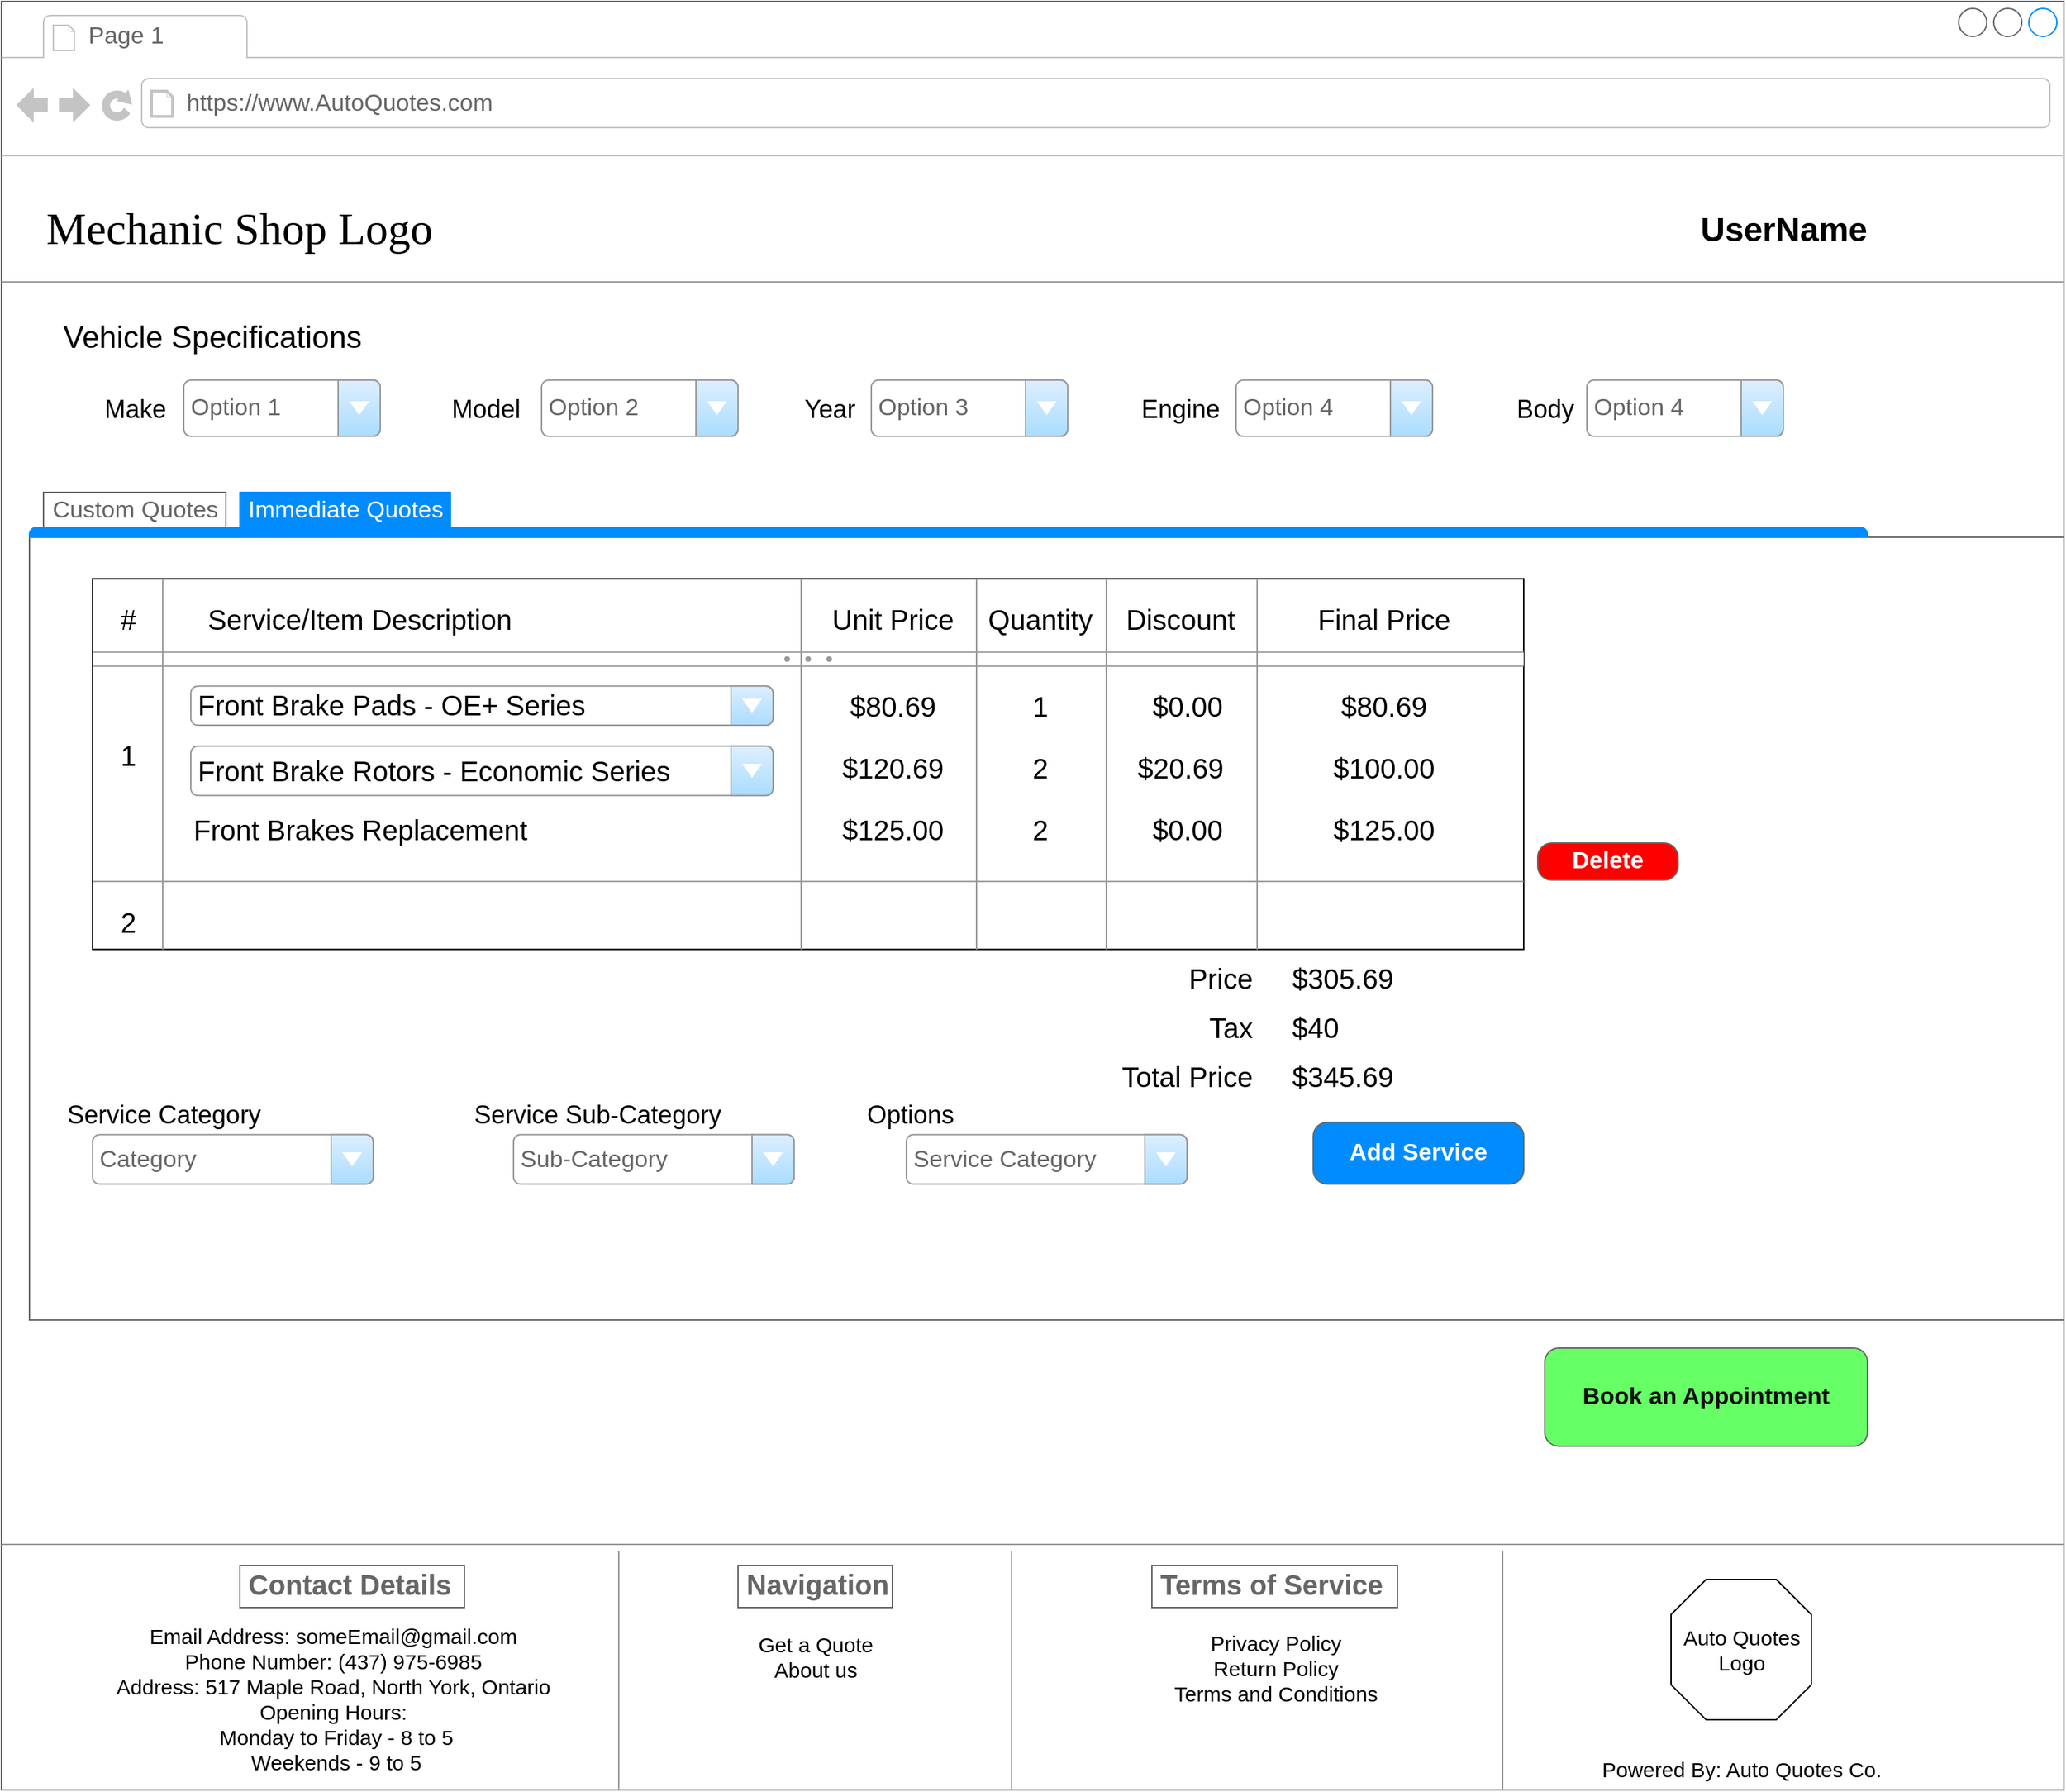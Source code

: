 <mxfile version="20.4.0" type="github">
  <diagram name="Page-1" id="2cc2dc42-3aac-f2a9-1cec-7a8b7cbee084">
    <mxGraphModel dx="2013" dy="1118" grid="1" gridSize="10" guides="1" tooltips="1" connect="1" arrows="1" fold="1" page="1" pageScale="1" pageWidth="1100" pageHeight="850" background="none" math="0" shadow="0">
      <root>
        <mxCell id="0" />
        <mxCell id="1" parent="0" />
        <mxCell id="c4qhaEigQeH4QyrQK3di-1" value="&lt;span style=&quot;color: rgba(0, 0, 0, 0); font-family: monospace; font-size: 0px;&quot;&gt;%3CmxGraphModel%3E%3Croot%3E%3CmxCell%20id%3D%220%22%2F%3E%3CmxCell%20id%3D%221%22%20parent%3D%220%22%2F%3E%3CmxCell%20id%3D%222%22%20value%3D%22Price%22%20style%3D%22text%3Bhtml%3D1%3Balign%3Dcenter%3BverticalAlign%3Dmiddle%3Bresizable%3D0%3Bpoints%3D%5B%5D%3Bautosize%3D1%3BstrokeColor%3Dnone%3BfillColor%3Dnone%3BfontSize%3D20%3B%22%20vertex%3D%221%22%20parent%3D%221%22%3E%3CmxGeometry%20x%3D%22770%22%20y%3D%22780%22%20width%3D%2270%22%20height%3D%2240%22%20as%3D%22geometry%22%2F%3E%3C%2FmxCell%3E%3C%2Froot%3E%3C%2FmxGraphModel%3E&lt;/span&gt;" style="strokeWidth=1;shadow=0;dashed=0;align=left;html=1;shape=mxgraph.mockup.containers.browserWindow;rSize=0;strokeColor=#666666;mainText=,;recursiveResize=0;rounded=0;labelBackgroundColor=none;fontFamily=Verdana;fontSize=12" parent="1" vertex="1">
          <mxGeometry x="30" y="20" width="1470" height="1275" as="geometry" />
        </mxCell>
        <mxCell id="c4qhaEigQeH4QyrQK3di-2" value="Page 1" style="strokeWidth=1;shadow=0;dashed=0;align=center;html=1;shape=mxgraph.mockup.containers.anchor;fontSize=17;fontColor=#666666;align=left;" parent="c4qhaEigQeH4QyrQK3di-1" vertex="1">
          <mxGeometry x="60" y="12" width="110" height="26" as="geometry" />
        </mxCell>
        <mxCell id="c4qhaEigQeH4QyrQK3di-3" value="https://www.AutoQuotes.com" style="strokeWidth=1;shadow=0;dashed=0;align=center;html=1;shape=mxgraph.mockup.containers.anchor;rSize=0;fontSize=17;fontColor=#666666;align=left;" parent="c4qhaEigQeH4QyrQK3di-1" vertex="1">
          <mxGeometry x="130" y="60" width="250" height="26" as="geometry" />
        </mxCell>
        <mxCell id="c4qhaEigQeH4QyrQK3di-4" value="&lt;font style=&quot;font-size: 32px;&quot;&gt;Mechanic Shop Logo&lt;/font&gt;" style="text;html=1;points=[];align=left;verticalAlign=top;spacingTop=-4;fontSize=30;fontFamily=Verdana" parent="c4qhaEigQeH4QyrQK3di-1" vertex="1">
          <mxGeometry x="30" y="140" width="340" height="50" as="geometry" />
        </mxCell>
        <mxCell id="c4qhaEigQeH4QyrQK3di-5" value="" style="verticalLabelPosition=bottom;shadow=0;dashed=0;align=center;html=1;verticalAlign=top;strokeWidth=1;shape=mxgraph.mockup.markup.line;strokeColor=#999999;rounded=0;labelBackgroundColor=none;fillColor=#ffffff;fontFamily=Verdana;fontSize=12;fontColor=#000000;" parent="c4qhaEigQeH4QyrQK3di-1" vertex="1">
          <mxGeometry y="190" width="1470" height="20" as="geometry" />
        </mxCell>
        <mxCell id="c4qhaEigQeH4QyrQK3di-6" value="" style="verticalLabelPosition=bottom;shadow=0;dashed=0;align=center;html=1;verticalAlign=top;strokeWidth=1;shape=mxgraph.mockup.markup.line;strokeColor=#999999;rounded=0;labelBackgroundColor=none;fillColor=#ffffff;fontFamily=Verdana;fontSize=12;fontColor=#000000;" parent="c4qhaEigQeH4QyrQK3di-1" vertex="1">
          <mxGeometry y="1090" width="1470" height="20" as="geometry" />
        </mxCell>
        <mxCell id="c4qhaEigQeH4QyrQK3di-26" value="Option 1" style="strokeWidth=1;shadow=0;dashed=0;align=center;html=1;shape=mxgraph.mockup.forms.comboBox;strokeColor=#999999;fillColor=#ddeeff;align=left;fillColor2=#aaddff;mainText=;fontColor=#666666;fontSize=17;spacingLeft=3;" parent="c4qhaEigQeH4QyrQK3di-1" vertex="1">
          <mxGeometry x="130" y="270" width="140" height="40" as="geometry" />
        </mxCell>
        <mxCell id="c4qhaEigQeH4QyrQK3di-27" value="&lt;font style=&quot;font-size: 22px;&quot;&gt;Vehicle Specifications&lt;/font&gt;" style="text;html=1;align=center;verticalAlign=middle;resizable=0;points=[];autosize=1;strokeColor=none;fillColor=none;" parent="c4qhaEigQeH4QyrQK3di-1" vertex="1">
          <mxGeometry x="30" y="220" width="240" height="40" as="geometry" />
        </mxCell>
        <mxCell id="c4qhaEigQeH4QyrQK3di-28" value="&lt;font style=&quot;font-size: 18px;&quot;&gt;Make&lt;/font&gt;" style="text;html=1;align=center;verticalAlign=middle;resizable=0;points=[];autosize=1;strokeColor=none;fillColor=none;fontSize=22;" parent="c4qhaEigQeH4QyrQK3di-1" vertex="1">
          <mxGeometry x="60" y="270" width="70" height="40" as="geometry" />
        </mxCell>
        <mxCell id="c4qhaEigQeH4QyrQK3di-29" value="&lt;font style=&quot;font-size: 18px;&quot;&gt;Model&lt;/font&gt;" style="text;html=1;align=center;verticalAlign=middle;resizable=0;points=[];autosize=1;strokeColor=none;fillColor=none;fontSize=22;" parent="c4qhaEigQeH4QyrQK3di-1" vertex="1">
          <mxGeometry x="310" y="270" width="70" height="40" as="geometry" />
        </mxCell>
        <mxCell id="c4qhaEigQeH4QyrQK3di-31" value="Option 2" style="strokeWidth=1;shadow=0;dashed=0;align=center;html=1;shape=mxgraph.mockup.forms.comboBox;strokeColor=#999999;fillColor=#ddeeff;align=left;fillColor2=#aaddff;mainText=;fontColor=#666666;fontSize=17;spacingLeft=3;" parent="c4qhaEigQeH4QyrQK3di-1" vertex="1">
          <mxGeometry x="385" y="270" width="140" height="40" as="geometry" />
        </mxCell>
        <mxCell id="c4qhaEigQeH4QyrQK3di-32" value="&lt;span style=&quot;font-size: 18px;&quot;&gt;Year&lt;/span&gt;" style="text;html=1;align=center;verticalAlign=middle;resizable=0;points=[];autosize=1;strokeColor=none;fillColor=none;fontSize=22;" parent="c4qhaEigQeH4QyrQK3di-1" vertex="1">
          <mxGeometry x="560" y="270" width="60" height="40" as="geometry" />
        </mxCell>
        <mxCell id="c4qhaEigQeH4QyrQK3di-33" value="Option 3" style="strokeWidth=1;shadow=0;dashed=0;align=center;html=1;shape=mxgraph.mockup.forms.comboBox;strokeColor=#999999;fillColor=#ddeeff;align=left;fillColor2=#aaddff;mainText=;fontColor=#666666;fontSize=17;spacingLeft=3;" parent="c4qhaEigQeH4QyrQK3di-1" vertex="1">
          <mxGeometry x="620" y="270" width="140" height="40" as="geometry" />
        </mxCell>
        <mxCell id="c4qhaEigQeH4QyrQK3di-34" value="&lt;span style=&quot;font-size: 18px;&quot;&gt;Engine&lt;/span&gt;" style="text;html=1;align=center;verticalAlign=middle;resizable=0;points=[];autosize=1;strokeColor=none;fillColor=none;fontSize=22;" parent="c4qhaEigQeH4QyrQK3di-1" vertex="1">
          <mxGeometry x="800" y="270" width="80" height="40" as="geometry" />
        </mxCell>
        <mxCell id="c4qhaEigQeH4QyrQK3di-35" value="Option 4" style="strokeWidth=1;shadow=0;dashed=0;align=center;html=1;shape=mxgraph.mockup.forms.comboBox;strokeColor=#999999;fillColor=#ddeeff;align=left;fillColor2=#aaddff;mainText=;fontColor=#666666;fontSize=17;spacingLeft=3;" parent="c4qhaEigQeH4QyrQK3di-1" vertex="1">
          <mxGeometry x="880" y="270" width="140" height="40" as="geometry" />
        </mxCell>
        <mxCell id="c4qhaEigQeH4QyrQK3di-36" value="&lt;span style=&quot;font-size: 18px;&quot;&gt;Body&lt;/span&gt;" style="text;html=1;align=center;verticalAlign=middle;resizable=0;points=[];autosize=1;strokeColor=none;fillColor=none;fontSize=22;" parent="c4qhaEigQeH4QyrQK3di-1" vertex="1">
          <mxGeometry x="1070" y="270" width="60" height="40" as="geometry" />
        </mxCell>
        <mxCell id="c4qhaEigQeH4QyrQK3di-37" value="Option 4" style="strokeWidth=1;shadow=0;dashed=0;align=center;html=1;shape=mxgraph.mockup.forms.comboBox;strokeColor=#999999;fillColor=#ddeeff;align=left;fillColor2=#aaddff;mainText=;fontColor=#666666;fontSize=17;spacingLeft=3;" parent="c4qhaEigQeH4QyrQK3di-1" vertex="1">
          <mxGeometry x="1130" y="270" width="140" height="40" as="geometry" />
        </mxCell>
        <mxCell id="c4qhaEigQeH4QyrQK3di-155" value="" style="strokeWidth=1;shadow=0;dashed=0;align=center;html=1;shape=mxgraph.mockup.containers.marginRect2;rectMarginTop=32;strokeColor=#666666;gradientColor=none;fontSize=20;" parent="c4qhaEigQeH4QyrQK3di-1" vertex="1">
          <mxGeometry x="20" y="350" width="1450" height="590" as="geometry" />
        </mxCell>
        <mxCell id="c4qhaEigQeH4QyrQK3di-156" value="Custom Quotes" style="strokeColor=inherit;fillColor=inherit;gradientColor=inherit;strokeWidth=1;shadow=0;dashed=0;align=center;html=1;shape=mxgraph.mockup.containers.rrect;rSize=0;fontSize=17;fontColor=#666666;gradientColor=none;" parent="c4qhaEigQeH4QyrQK3di-155" vertex="1">
          <mxGeometry width="130" height="25" relative="1" as="geometry">
            <mxPoint x="10" as="offset" />
          </mxGeometry>
        </mxCell>
        <mxCell id="c4qhaEigQeH4QyrQK3di-157" value="Immediate Quotes" style="strokeWidth=1;shadow=0;dashed=0;align=center;html=1;shape=mxgraph.mockup.containers.rrect;rSize=0;fontSize=17;fontColor=#ffffff;strokeColor=#008cff;fillColor=#008cff;" parent="c4qhaEigQeH4QyrQK3di-155" vertex="1">
          <mxGeometry width="150" height="25" relative="1" as="geometry">
            <mxPoint x="150" as="offset" />
          </mxGeometry>
        </mxCell>
        <mxCell id="c4qhaEigQeH4QyrQK3di-159" value="" style="strokeWidth=1;shadow=0;dashed=0;align=center;html=1;shape=mxgraph.mockup.containers.topButton;rSize=5;strokeColor=#008cff;fillColor=#008cff;gradientColor=none;resizeWidth=1;movable=0;deletable=1;fontSize=20;" parent="c4qhaEigQeH4QyrQK3di-155" vertex="1">
          <mxGeometry width="1310" height="7" relative="1" as="geometry">
            <mxPoint y="25" as="offset" />
          </mxGeometry>
        </mxCell>
        <mxCell id="c4qhaEigQeH4QyrQK3di-91" value="" style="rounded=0;whiteSpace=wrap;html=1;fontSize=20;" parent="c4qhaEigQeH4QyrQK3di-155" vertex="1">
          <mxGeometry x="45" y="61.642" width="1020" height="264.179" as="geometry" />
        </mxCell>
        <mxCell id="c4qhaEigQeH4QyrQK3di-99" value="" style="verticalLabelPosition=bottom;shadow=0;dashed=0;align=center;html=1;verticalAlign=top;strokeWidth=1;shape=mxgraph.mockup.forms.splitter;strokeColor=#999999;fontSize=20;" parent="c4qhaEigQeH4QyrQK3di-155" vertex="1">
          <mxGeometry x="45" y="114.478" width="1020" height="8.806" as="geometry" />
        </mxCell>
        <mxCell id="c4qhaEigQeH4QyrQK3di-100" value="&lt;font style=&quot;font-size: 20px;&quot;&gt;#&lt;/font&gt;" style="text;html=1;align=center;verticalAlign=middle;resizable=0;points=[];autosize=1;strokeColor=none;fillColor=none;fontSize=20;" parent="c4qhaEigQeH4QyrQK3di-155" vertex="1">
          <mxGeometry x="55" y="70.448" width="30" height="40" as="geometry" />
        </mxCell>
        <mxCell id="c4qhaEigQeH4QyrQK3di-101" value="" style="verticalLabelPosition=bottom;shadow=0;dashed=0;align=center;html=1;verticalAlign=top;strokeWidth=1;shape=mxgraph.mockup.markup.line;strokeColor=#999999;direction=north;fontSize=20;" parent="c4qhaEigQeH4QyrQK3di-155" vertex="1">
          <mxGeometry x="85" y="61.642" width="20" height="264.179" as="geometry" />
        </mxCell>
        <mxCell id="c4qhaEigQeH4QyrQK3di-102" value="Service/Item Description" style="text;html=1;align=center;verticalAlign=middle;resizable=0;points=[];autosize=1;strokeColor=none;fillColor=none;fontSize=20;" parent="c4qhaEigQeH4QyrQK3di-155" vertex="1">
          <mxGeometry x="115" y="70.448" width="240" height="40" as="geometry" />
        </mxCell>
        <mxCell id="c4qhaEigQeH4QyrQK3di-103" value="" style="verticalLabelPosition=bottom;shadow=0;dashed=0;align=center;html=1;verticalAlign=top;strokeWidth=1;shape=mxgraph.mockup.markup.line;strokeColor=#999999;direction=north;fontSize=20;" parent="c4qhaEigQeH4QyrQK3di-155" vertex="1">
          <mxGeometry x="540" y="61.642" width="20" height="264.179" as="geometry" />
        </mxCell>
        <mxCell id="c4qhaEigQeH4QyrQK3di-104" value="Unit Price" style="text;html=1;align=center;verticalAlign=middle;resizable=0;points=[];autosize=1;strokeColor=none;fillColor=none;fontSize=20;" parent="c4qhaEigQeH4QyrQK3di-155" vertex="1">
          <mxGeometry x="560" y="70.448" width="110" height="40" as="geometry" />
        </mxCell>
        <mxCell id="c4qhaEigQeH4QyrQK3di-105" value="" style="verticalLabelPosition=bottom;shadow=0;dashed=0;align=center;html=1;verticalAlign=top;strokeWidth=1;shape=mxgraph.mockup.markup.line;strokeColor=#999999;direction=north;fontSize=20;" parent="c4qhaEigQeH4QyrQK3di-155" vertex="1">
          <mxGeometry x="665" y="61.642" width="20" height="264.179" as="geometry" />
        </mxCell>
        <mxCell id="c4qhaEigQeH4QyrQK3di-106" value="Quantity" style="text;html=1;align=center;verticalAlign=middle;resizable=0;points=[];autosize=1;strokeColor=none;fillColor=none;fontSize=20;" parent="c4qhaEigQeH4QyrQK3di-155" vertex="1">
          <mxGeometry x="670" y="70.448" width="100" height="40" as="geometry" />
        </mxCell>
        <mxCell id="c4qhaEigQeH4QyrQK3di-107" value="" style="verticalLabelPosition=bottom;shadow=0;dashed=0;align=center;html=1;verticalAlign=top;strokeWidth=1;shape=mxgraph.mockup.markup.line;strokeColor=#999999;direction=north;fontSize=20;" parent="c4qhaEigQeH4QyrQK3di-155" vertex="1">
          <mxGeometry x="757.5" y="61.642" width="20" height="264.179" as="geometry" />
        </mxCell>
        <mxCell id="c4qhaEigQeH4QyrQK3di-108" value="Discount" style="text;html=1;align=center;verticalAlign=middle;resizable=0;points=[];autosize=1;strokeColor=none;fillColor=none;fontSize=20;" parent="c4qhaEigQeH4QyrQK3di-155" vertex="1">
          <mxGeometry x="770" y="70.448" width="100" height="40" as="geometry" />
        </mxCell>
        <mxCell id="c4qhaEigQeH4QyrQK3di-109" value="" style="verticalLabelPosition=bottom;shadow=0;dashed=0;align=center;html=1;verticalAlign=top;strokeWidth=1;shape=mxgraph.mockup.markup.line;strokeColor=#999999;direction=north;fontSize=20;" parent="c4qhaEigQeH4QyrQK3di-155" vertex="1">
          <mxGeometry x="865" y="61.642" width="20" height="264.179" as="geometry" />
        </mxCell>
        <mxCell id="c4qhaEigQeH4QyrQK3di-110" value="Final Price" style="text;html=1;align=center;verticalAlign=middle;resizable=0;points=[];autosize=1;strokeColor=none;fillColor=none;fontSize=20;" parent="c4qhaEigQeH4QyrQK3di-155" vertex="1">
          <mxGeometry x="905" y="70.448" width="120" height="40" as="geometry" />
        </mxCell>
        <mxCell id="c4qhaEigQeH4QyrQK3di-111" value="1" style="text;html=1;align=center;verticalAlign=middle;resizable=0;points=[];autosize=1;strokeColor=none;fillColor=none;fontSize=20;" parent="c4qhaEigQeH4QyrQK3di-155" vertex="1">
          <mxGeometry x="55" y="167.313" width="30" height="40" as="geometry" />
        </mxCell>
        <mxCell id="c4qhaEigQeH4QyrQK3di-114" value="Front Brakes Replacement" style="text;html=1;align=left;verticalAlign=middle;resizable=0;points=[];autosize=1;strokeColor=none;fillColor=none;fontSize=20;" parent="c4qhaEigQeH4QyrQK3di-155" vertex="1">
          <mxGeometry x="115" y="220.149" width="260" height="40" as="geometry" />
        </mxCell>
        <mxCell id="c4qhaEigQeH4QyrQK3di-115" value="$80.69" style="text;html=1;align=center;verticalAlign=middle;resizable=0;points=[];autosize=1;strokeColor=none;fillColor=none;fontSize=20;" parent="c4qhaEigQeH4QyrQK3di-155" vertex="1">
          <mxGeometry x="575" y="132.09" width="80" height="40" as="geometry" />
        </mxCell>
        <mxCell id="c4qhaEigQeH4QyrQK3di-116" value="$120.69" style="text;html=1;align=center;verticalAlign=middle;resizable=0;points=[];autosize=1;strokeColor=none;fillColor=none;fontSize=20;" parent="c4qhaEigQeH4QyrQK3di-155" vertex="1">
          <mxGeometry x="565" y="176.119" width="100" height="40" as="geometry" />
        </mxCell>
        <mxCell id="c4qhaEigQeH4QyrQK3di-117" value="$125.00" style="text;html=1;align=center;verticalAlign=middle;resizable=0;points=[];autosize=1;strokeColor=none;fillColor=none;fontSize=20;" parent="c4qhaEigQeH4QyrQK3di-155" vertex="1">
          <mxGeometry x="565" y="220.149" width="100" height="40" as="geometry" />
        </mxCell>
        <mxCell id="c4qhaEigQeH4QyrQK3di-118" value="1" style="text;html=1;align=center;verticalAlign=middle;resizable=0;points=[];autosize=1;strokeColor=none;fillColor=none;fontSize=20;" parent="c4qhaEigQeH4QyrQK3di-155" vertex="1">
          <mxGeometry x="705" y="132.09" width="30" height="40" as="geometry" />
        </mxCell>
        <mxCell id="c4qhaEigQeH4QyrQK3di-119" value="2" style="text;html=1;align=center;verticalAlign=middle;resizable=0;points=[];autosize=1;strokeColor=none;fillColor=none;fontSize=20;" parent="c4qhaEigQeH4QyrQK3di-155" vertex="1">
          <mxGeometry x="705" y="176.119" width="30" height="40" as="geometry" />
        </mxCell>
        <mxCell id="c4qhaEigQeH4QyrQK3di-120" value="2" style="text;html=1;align=center;verticalAlign=middle;resizable=0;points=[];autosize=1;strokeColor=none;fillColor=none;fontSize=20;" parent="c4qhaEigQeH4QyrQK3di-155" vertex="1">
          <mxGeometry x="705" y="220.149" width="30" height="40" as="geometry" />
        </mxCell>
        <mxCell id="c4qhaEigQeH4QyrQK3di-121" value="$0.00" style="text;html=1;align=center;verticalAlign=middle;resizable=0;points=[];autosize=1;strokeColor=none;fillColor=none;fontSize=20;" parent="c4qhaEigQeH4QyrQK3di-155" vertex="1">
          <mxGeometry x="790" y="132.09" width="70" height="40" as="geometry" />
        </mxCell>
        <mxCell id="c4qhaEigQeH4QyrQK3di-122" value="$20.69" style="text;html=1;align=center;verticalAlign=middle;resizable=0;points=[];autosize=1;strokeColor=none;fillColor=none;fontSize=20;" parent="c4qhaEigQeH4QyrQK3di-155" vertex="1">
          <mxGeometry x="780" y="176.119" width="80" height="40" as="geometry" />
        </mxCell>
        <mxCell id="c4qhaEigQeH4QyrQK3di-123" value="$0.00" style="text;html=1;align=center;verticalAlign=middle;resizable=0;points=[];autosize=1;strokeColor=none;fillColor=none;fontSize=20;" parent="c4qhaEigQeH4QyrQK3di-155" vertex="1">
          <mxGeometry x="790" y="220.149" width="70" height="40" as="geometry" />
        </mxCell>
        <mxCell id="c4qhaEigQeH4QyrQK3di-124" value="$80.69" style="text;html=1;align=center;verticalAlign=middle;resizable=0;points=[];autosize=1;strokeColor=none;fillColor=none;fontSize=20;" parent="c4qhaEigQeH4QyrQK3di-155" vertex="1">
          <mxGeometry x="925" y="132.09" width="80" height="40" as="geometry" />
        </mxCell>
        <mxCell id="c4qhaEigQeH4QyrQK3di-125" value="$100.00" style="text;html=1;align=center;verticalAlign=middle;resizable=0;points=[];autosize=1;strokeColor=none;fillColor=none;fontSize=20;" parent="c4qhaEigQeH4QyrQK3di-155" vertex="1">
          <mxGeometry x="915" y="176.119" width="100" height="40" as="geometry" />
        </mxCell>
        <mxCell id="c4qhaEigQeH4QyrQK3di-126" value="$125.00" style="text;html=1;align=center;verticalAlign=middle;resizable=0;points=[];autosize=1;strokeColor=none;fillColor=none;fontSize=20;" parent="c4qhaEigQeH4QyrQK3di-155" vertex="1">
          <mxGeometry x="915" y="220.149" width="100" height="40" as="geometry" />
        </mxCell>
        <mxCell id="c4qhaEigQeH4QyrQK3di-131" value="&lt;span style=&quot;color: rgb(0, 0, 0); font-size: 20px;&quot;&gt;Front Brake Pads - OE+ Series&lt;/span&gt;" style="strokeWidth=1;shadow=0;dashed=0;align=center;html=1;shape=mxgraph.mockup.forms.comboBox;strokeColor=#999999;fillColor=#ddeeff;align=left;fillColor2=#aaddff;mainText=;fontColor=#666666;fontSize=17;spacingLeft=3;" parent="c4qhaEigQeH4QyrQK3di-155" vertex="1">
          <mxGeometry x="115" y="138.13" width="415" height="27.91" as="geometry" />
        </mxCell>
        <mxCell id="c4qhaEigQeH4QyrQK3di-132" value="&lt;span style=&quot;color: rgb(0, 0, 0); font-size: 20px;&quot;&gt;Front Brake Rotors - Economic Series&lt;/span&gt;" style="strokeWidth=1;shadow=0;dashed=0;align=center;html=1;shape=mxgraph.mockup.forms.comboBox;strokeColor=#999999;fillColor=#ddeeff;align=left;fillColor2=#aaddff;mainText=;fontColor=#666666;fontSize=17;spacingLeft=3;" parent="c4qhaEigQeH4QyrQK3di-155" vertex="1">
          <mxGeometry x="115" y="180.9" width="415" height="35.22" as="geometry" />
        </mxCell>
        <mxCell id="c4qhaEigQeH4QyrQK3di-136" value="Delete" style="strokeWidth=1;shadow=0;dashed=0;align=center;html=1;shape=mxgraph.mockup.buttons.button;strokeColor=#666666;fontColor=#ffffff;mainText=;buttonStyle=round;fontSize=17;fontStyle=1;fillColor=#FF0000;whiteSpace=wrap;" parent="c4qhaEigQeH4QyrQK3di-155" vertex="1">
          <mxGeometry x="1075" y="250.002" width="100" height="26.418" as="geometry" />
        </mxCell>
        <mxCell id="c4qhaEigQeH4QyrQK3di-139" value="" style="verticalLabelPosition=bottom;shadow=0;dashed=0;align=center;html=1;verticalAlign=top;strokeWidth=1;shape=mxgraph.mockup.markup.line;strokeColor=#999999;fontSize=20;fillColor=#FF0000;" parent="c4qhaEigQeH4QyrQK3di-155" vertex="1">
          <mxGeometry x="45" y="268.582" width="1020" height="17.612" as="geometry" />
        </mxCell>
        <mxCell id="c4qhaEigQeH4QyrQK3di-140" value="2" style="text;html=1;align=center;verticalAlign=middle;resizable=0;points=[];autosize=1;strokeColor=none;fillColor=none;fontSize=20;" parent="c4qhaEigQeH4QyrQK3di-155" vertex="1">
          <mxGeometry x="55" y="286.194" width="30" height="40" as="geometry" />
        </mxCell>
        <mxCell id="c4qhaEigQeH4QyrQK3di-141" value="Price" style="text;html=1;align=right;verticalAlign=middle;resizable=0;points=[];autosize=1;strokeColor=none;fillColor=none;fontSize=20;" parent="c4qhaEigQeH4QyrQK3di-155" vertex="1">
          <mxGeometry x="802.5" y="325.821" width="70" height="40" as="geometry" />
        </mxCell>
        <mxCell id="c4qhaEigQeH4QyrQK3di-142" value="Tax" style="text;html=1;align=right;verticalAlign=middle;resizable=0;points=[];autosize=1;strokeColor=none;fillColor=none;fontSize=20;" parent="c4qhaEigQeH4QyrQK3di-155" vertex="1">
          <mxGeometry x="822.5" y="361.045" width="50" height="40" as="geometry" />
        </mxCell>
        <mxCell id="c4qhaEigQeH4QyrQK3di-143" value="Total Price" style="text;html=1;align=right;verticalAlign=middle;resizable=0;points=[];autosize=1;strokeColor=none;fillColor=none;fontSize=20;" parent="c4qhaEigQeH4QyrQK3di-155" vertex="1">
          <mxGeometry x="752.5" y="396.269" width="120" height="40" as="geometry" />
        </mxCell>
        <mxCell id="c4qhaEigQeH4QyrQK3di-144" value="$305.69" style="text;html=1;align=left;verticalAlign=middle;resizable=0;points=[];autosize=1;strokeColor=none;fillColor=none;fontSize=20;" parent="c4qhaEigQeH4QyrQK3di-155" vertex="1">
          <mxGeometry x="897.5" y="325.821" width="100" height="40" as="geometry" />
        </mxCell>
        <mxCell id="c4qhaEigQeH4QyrQK3di-145" value="$40" style="text;html=1;align=left;verticalAlign=middle;resizable=0;points=[];autosize=1;strokeColor=none;fillColor=none;fontSize=20;" parent="c4qhaEigQeH4QyrQK3di-155" vertex="1">
          <mxGeometry x="897.5" y="361.045" width="60" height="40" as="geometry" />
        </mxCell>
        <mxCell id="c4qhaEigQeH4QyrQK3di-146" value="$345.69" style="text;html=1;align=left;verticalAlign=middle;resizable=0;points=[];autosize=1;strokeColor=none;fillColor=none;fontSize=20;" parent="c4qhaEigQeH4QyrQK3di-155" vertex="1">
          <mxGeometry x="897.5" y="396.269" width="100" height="40" as="geometry" />
        </mxCell>
        <mxCell id="c4qhaEigQeH4QyrQK3di-148" value="Add Service" style="strokeWidth=1;shadow=0;dashed=0;align=center;html=1;shape=mxgraph.mockup.buttons.button;strokeColor=#666666;fontColor=#ffffff;mainText=;buttonStyle=round;fontSize=17;fontStyle=1;fillColor=#008cff;whiteSpace=wrap;" parent="c4qhaEigQeH4QyrQK3di-155" vertex="1">
          <mxGeometry x="915" y="449.104" width="150" height="44.03" as="geometry" />
        </mxCell>
        <mxCell id="c4qhaEigQeH4QyrQK3di-149" value="Category" style="strokeWidth=1;shadow=0;dashed=0;align=center;html=1;shape=mxgraph.mockup.forms.comboBox;strokeColor=#999999;fillColor=#ddeeff;align=left;fillColor2=#aaddff;mainText=;fontColor=#666666;fontSize=17;spacingLeft=3;" parent="c4qhaEigQeH4QyrQK3di-155" vertex="1">
          <mxGeometry x="45" y="457.91" width="200" height="35.224" as="geometry" />
        </mxCell>
        <mxCell id="c4qhaEigQeH4QyrQK3di-150" value="Sub-Category" style="strokeWidth=1;shadow=0;dashed=0;align=center;html=1;shape=mxgraph.mockup.forms.comboBox;strokeColor=#999999;fillColor=#ddeeff;align=left;fillColor2=#aaddff;mainText=;fontColor=#666666;fontSize=17;spacingLeft=3;" parent="c4qhaEigQeH4QyrQK3di-155" vertex="1">
          <mxGeometry x="345" y="457.91" width="200" height="35.224" as="geometry" />
        </mxCell>
        <mxCell id="c4qhaEigQeH4QyrQK3di-151" value="Service Category" style="strokeWidth=1;shadow=0;dashed=0;align=center;html=1;shape=mxgraph.mockup.forms.comboBox;strokeColor=#999999;fillColor=#ddeeff;align=left;fillColor2=#aaddff;mainText=;fontColor=#666666;fontSize=17;spacingLeft=3;" parent="c4qhaEigQeH4QyrQK3di-155" vertex="1">
          <mxGeometry x="625" y="457.91" width="200" height="35.224" as="geometry" />
        </mxCell>
        <mxCell id="c4qhaEigQeH4QyrQK3di-152" value="&lt;font style=&quot;font-size: 18px;&quot;&gt;Service Category&lt;/font&gt;" style="text;html=1;align=left;verticalAlign=middle;resizable=0;points=[];autosize=1;strokeColor=none;fillColor=none;fontSize=22;" parent="c4qhaEigQeH4QyrQK3di-155" vertex="1">
          <mxGeometry x="25" y="422.687" width="160" height="40" as="geometry" />
        </mxCell>
        <mxCell id="c4qhaEigQeH4QyrQK3di-153" value="&lt;font style=&quot;font-size: 18px;&quot;&gt;Service Sub-Category&lt;/font&gt;" style="text;html=1;align=left;verticalAlign=middle;resizable=0;points=[];autosize=1;strokeColor=none;fillColor=none;fontSize=22;" parent="c4qhaEigQeH4QyrQK3di-155" vertex="1">
          <mxGeometry x="315" y="422.687" width="200" height="40" as="geometry" />
        </mxCell>
        <mxCell id="c4qhaEigQeH4QyrQK3di-154" value="&lt;font style=&quot;font-size: 18px;&quot;&gt;Options&lt;/font&gt;" style="text;html=1;align=left;verticalAlign=middle;resizable=0;points=[];autosize=1;strokeColor=none;fillColor=none;fontSize=22;" parent="c4qhaEigQeH4QyrQK3di-155" vertex="1">
          <mxGeometry x="595" y="422.687" width="90" height="40" as="geometry" />
        </mxCell>
        <mxCell id="c4qhaEigQeH4QyrQK3di-170" value="&lt;font color=&quot;#0f0f0f&quot;&gt;Book an Appointment&lt;/font&gt;" style="strokeWidth=1;shadow=0;dashed=0;align=center;html=1;shape=mxgraph.mockup.buttons.button;strokeColor=#666666;fontColor=#ffffff;mainText=;buttonStyle=round;fontSize=17;fontStyle=1;fillColor=#66FF66;whiteSpace=wrap;" parent="c4qhaEigQeH4QyrQK3di-1" vertex="1">
          <mxGeometry x="1100" y="960" width="230" height="70" as="geometry" />
        </mxCell>
        <mxCell id="qsQz2n_vuchrpGhRZrg1-1" value="&lt;h3&gt;Contact Details&lt;/h3&gt;" style="strokeWidth=1;shadow=0;dashed=0;align=center;html=1;shape=mxgraph.mockup.text.textBox;fontColor=#666666;align=left;fontSize=17;spacingLeft=4;spacingTop=-3;strokeColor=#666666;mainText=" vertex="1" parent="c4qhaEigQeH4QyrQK3di-1">
          <mxGeometry x="170" y="1115" width="160" height="30" as="geometry" />
        </mxCell>
        <mxCell id="qsQz2n_vuchrpGhRZrg1-2" value="&lt;div style=&quot;text-align: center;&quot;&gt;&lt;span style=&quot;font-size: 15px; background-color: initial;&quot;&gt;Email Address: someEmail@gmail.com&lt;/span&gt;&lt;/div&gt;&lt;font style=&quot;font-size: 15px;&quot;&gt;&lt;div style=&quot;text-align: center;&quot;&gt;&lt;span style=&quot;background-color: initial;&quot;&gt;Phone Number: (437) 975-6985&lt;/span&gt;&lt;/div&gt;&lt;div style=&quot;text-align: center;&quot;&gt;&lt;span style=&quot;background-color: initial;&quot;&gt;Address: 517 Maple Road, North York, Ontario&lt;/span&gt;&lt;/div&gt;&lt;div style=&quot;text-align: center;&quot;&gt;&lt;span style=&quot;background-color: initial;&quot;&gt;Opening Hours:&lt;/span&gt;&lt;/div&gt;&lt;span style=&quot;white-space: pre;&quot;&gt;&lt;div style=&quot;text-align: center;&quot;&gt;&lt;span style=&quot;background-color: initial;&quot;&gt; &lt;/span&gt;&lt;span style=&quot;background-color: initial; white-space: normal;&quot;&gt;Monday to Friday - 8 to 5&lt;/span&gt;&lt;/div&gt;&lt;/span&gt;&lt;span style=&quot;white-space: pre;&quot;&gt;&lt;div style=&quot;text-align: center;&quot;&gt;&lt;span style=&quot;background-color: initial;&quot;&gt; &lt;/span&gt;&lt;span style=&quot;background-color: initial; white-space: normal;&quot;&gt;Weekends - 9 to 5&lt;/span&gt;&lt;/div&gt;&lt;/span&gt;&lt;/font&gt;" style="text;spacingTop=-5;whiteSpace=wrap;html=1;align=left;fontSize=12;fontFamily=Helvetica;fillColor=none;strokeColor=none;" vertex="1" parent="c4qhaEigQeH4QyrQK3di-1">
          <mxGeometry x="80" y="1155" width="360" height="100" as="geometry" />
        </mxCell>
        <mxCell id="qsQz2n_vuchrpGhRZrg1-3" value="" style="verticalLabelPosition=bottom;shadow=0;dashed=0;align=center;html=1;verticalAlign=top;strokeWidth=1;shape=mxgraph.mockup.markup.line;strokeColor=#999999;direction=north;fontSize=32;" vertex="1" parent="c4qhaEigQeH4QyrQK3di-1">
          <mxGeometry x="430" y="1105" width="20" height="170" as="geometry" />
        </mxCell>
        <mxCell id="qsQz2n_vuchrpGhRZrg1-4" value="Powered By: Auto Quotes Co." style="text;html=1;align=center;verticalAlign=middle;resizable=0;points=[];autosize=1;strokeColor=none;fillColor=none;fontSize=15;" vertex="1" parent="c4qhaEigQeH4QyrQK3di-1">
          <mxGeometry x="1130" y="1245" width="220" height="30" as="geometry" />
        </mxCell>
        <mxCell id="qsQz2n_vuchrpGhRZrg1-5" value="&lt;h3&gt;Terms of Service&lt;/h3&gt;" style="strokeWidth=1;shadow=0;dashed=0;align=center;html=1;shape=mxgraph.mockup.text.textBox;fontColor=#666666;align=left;fontSize=17;spacingLeft=4;spacingTop=-3;strokeColor=#666666;mainText=" vertex="1" parent="c4qhaEigQeH4QyrQK3di-1">
          <mxGeometry x="820" y="1115" width="175" height="30" as="geometry" />
        </mxCell>
        <mxCell id="qsQz2n_vuchrpGhRZrg1-6" value="Privacy Policy&lt;br&gt;Return Policy&lt;br&gt;Terms and Conditions" style="text;html=1;align=center;verticalAlign=top;resizable=0;points=[];autosize=1;strokeColor=none;fillColor=none;fontSize=15;" vertex="1" parent="c4qhaEigQeH4QyrQK3di-1">
          <mxGeometry x="822.5" y="1155" width="170" height="70" as="geometry" />
        </mxCell>
        <mxCell id="qsQz2n_vuchrpGhRZrg1-7" value="" style="verticalLabelPosition=bottom;verticalAlign=top;html=1;shape=mxgraph.basic.polygon;polyCoords=[[0.25,0],[0.75,0],[1,0.25],[1,0.75],[0.75,1],[0.25,1],[0,0.75],[0,0.25]];polyline=0;fontSize=15;" vertex="1" parent="c4qhaEigQeH4QyrQK3di-1">
          <mxGeometry x="1190" y="1125" width="100" height="100" as="geometry" />
        </mxCell>
        <mxCell id="qsQz2n_vuchrpGhRZrg1-8" value="Auto Quotes&lt;br&gt;Logo" style="text;html=1;align=center;verticalAlign=middle;resizable=0;points=[];autosize=1;strokeColor=none;fillColor=none;fontSize=15;" vertex="1" parent="c4qhaEigQeH4QyrQK3di-1">
          <mxGeometry x="1185" y="1150" width="110" height="50" as="geometry" />
        </mxCell>
        <mxCell id="qsQz2n_vuchrpGhRZrg1-9" value="" style="verticalLabelPosition=bottom;shadow=0;dashed=0;align=center;html=1;verticalAlign=top;strokeWidth=1;shape=mxgraph.mockup.markup.line;strokeColor=#999999;direction=north;fontSize=15;" vertex="1" parent="c4qhaEigQeH4QyrQK3di-1">
          <mxGeometry x="710" y="1105" width="20" height="170" as="geometry" />
        </mxCell>
        <mxCell id="qsQz2n_vuchrpGhRZrg1-10" value="&lt;h3&gt;Navigation&lt;/h3&gt;" style="strokeWidth=1;shadow=0;dashed=0;align=center;html=1;shape=mxgraph.mockup.text.textBox;fontColor=#666666;align=left;fontSize=17;spacingLeft=4;spacingTop=-3;strokeColor=#666666;mainText=" vertex="1" parent="c4qhaEigQeH4QyrQK3di-1">
          <mxGeometry x="525" y="1115" width="110" height="30" as="geometry" />
        </mxCell>
        <mxCell id="qsQz2n_vuchrpGhRZrg1-11" value="" style="verticalLabelPosition=bottom;shadow=0;dashed=0;align=center;html=1;verticalAlign=top;strokeWidth=1;shape=mxgraph.mockup.markup.line;strokeColor=#999999;direction=north;fontSize=15;" vertex="1" parent="c4qhaEigQeH4QyrQK3di-1">
          <mxGeometry x="1060" y="1105" width="20" height="170" as="geometry" />
        </mxCell>
        <mxCell id="qsQz2n_vuchrpGhRZrg1-12" value="Get a Quote&lt;br&gt;About us" style="text;html=1;align=center;verticalAlign=middle;resizable=0;points=[];autosize=1;strokeColor=none;fillColor=none;fontSize=15;" vertex="1" parent="c4qhaEigQeH4QyrQK3di-1">
          <mxGeometry x="525" y="1155" width="110" height="50" as="geometry" />
        </mxCell>
        <mxCell id="qsQz2n_vuchrpGhRZrg1-13" value="" style="shape=image;html=1;verticalAlign=top;verticalLabelPosition=bottom;labelBackgroundColor=#ffffff;imageAspect=0;aspect=fixed;image=https://cdn3.iconfinder.com/data/icons/essential-rounded/64/Rounded-31-128.png" vertex="1" parent="c4qhaEigQeH4QyrQK3di-1">
          <mxGeometry x="1350" y="140.5" width="44" height="44" as="geometry" />
        </mxCell>
        <mxCell id="qsQz2n_vuchrpGhRZrg1-14" value="" style="shape=image;html=1;verticalAlign=top;verticalLabelPosition=bottom;labelBackgroundColor=#ffffff;imageAspect=0;aspect=fixed;image=https://cdn3.iconfinder.com/data/icons/user-interface-169/32/login-128.png" vertex="1" parent="c4qhaEigQeH4QyrQK3di-1">
          <mxGeometry x="1400" y="140" width="45" height="45" as="geometry" />
        </mxCell>
        <mxCell id="qsQz2n_vuchrpGhRZrg1-15" value="UserName" style="text;strokeColor=none;fillColor=none;html=1;fontSize=24;fontStyle=1;verticalAlign=middle;align=center;" vertex="1" parent="c4qhaEigQeH4QyrQK3di-1">
          <mxGeometry x="1210" y="142.5" width="120" height="40" as="geometry" />
        </mxCell>
      </root>
    </mxGraphModel>
  </diagram>
</mxfile>

